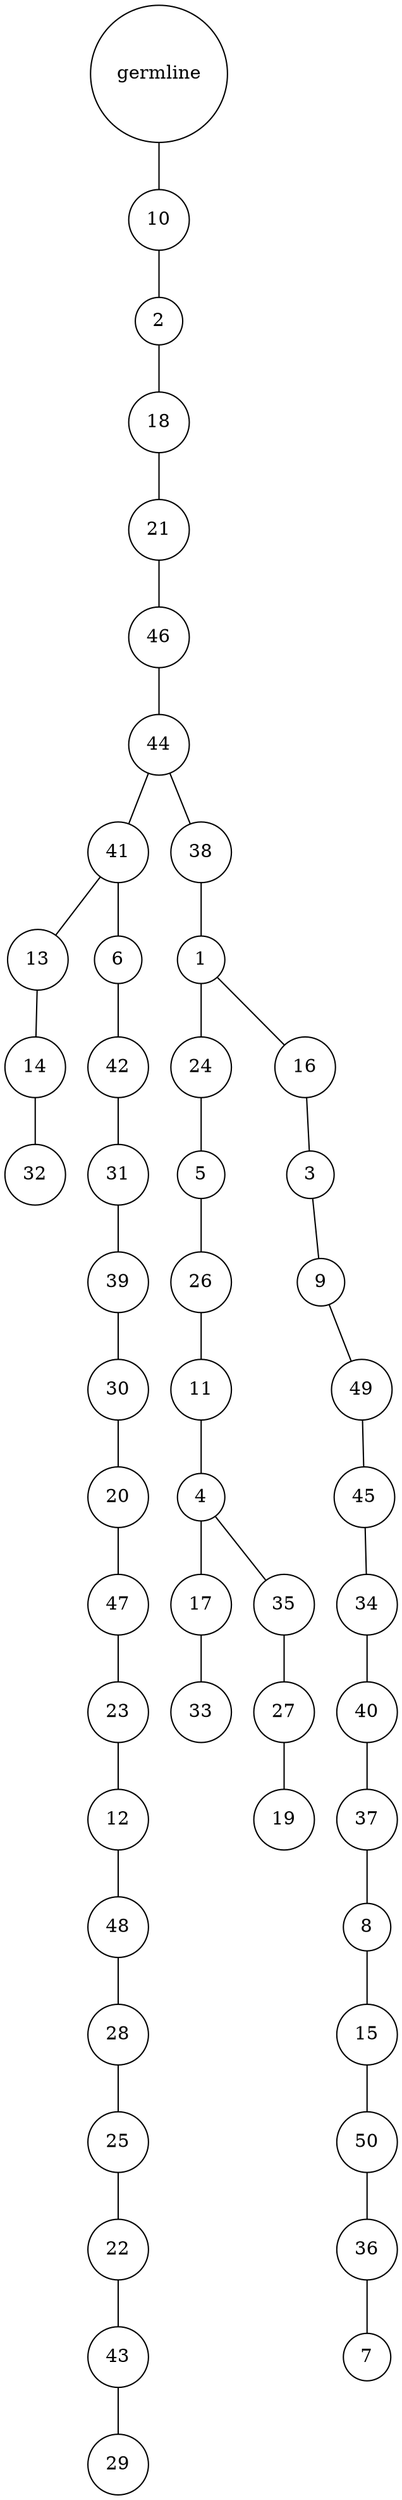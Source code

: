 graph {
	rankdir=UD;
	splines=line;
	node [shape=circle]
	"0x7f9d356b0bb0" [label="germline"];
	"0x7f9d356b0be0" [label="10"];
	"0x7f9d356b0bb0" -- "0x7f9d356b0be0" ;
	"0x7f9d356b0c10" [label="2"];
	"0x7f9d356b0be0" -- "0x7f9d356b0c10" ;
	"0x7f9d356b0c40" [label="18"];
	"0x7f9d356b0c10" -- "0x7f9d356b0c40" ;
	"0x7f9d356b0c70" [label="21"];
	"0x7f9d356b0c40" -- "0x7f9d356b0c70" ;
	"0x7f9d356b0ca0" [label="46"];
	"0x7f9d356b0c70" -- "0x7f9d356b0ca0" ;
	"0x7f9d356b0cd0" [label="44"];
	"0x7f9d356b0ca0" -- "0x7f9d356b0cd0" ;
	"0x7f9d356b0d00" [label="41"];
	"0x7f9d356b0cd0" -- "0x7f9d356b0d00" ;
	"0x7f9d356b0d30" [label="13"];
	"0x7f9d356b0d00" -- "0x7f9d356b0d30" ;
	"0x7f9d356b0d60" [label="14"];
	"0x7f9d356b0d30" -- "0x7f9d356b0d60" ;
	"0x7f9d356b0d90" [label="32"];
	"0x7f9d356b0d60" -- "0x7f9d356b0d90" ;
	"0x7f9d356b0dc0" [label="6"];
	"0x7f9d356b0d00" -- "0x7f9d356b0dc0" ;
	"0x7f9d356b0df0" [label="42"];
	"0x7f9d356b0dc0" -- "0x7f9d356b0df0" ;
	"0x7f9d356b0e20" [label="31"];
	"0x7f9d356b0df0" -- "0x7f9d356b0e20" ;
	"0x7f9d356b0e50" [label="39"];
	"0x7f9d356b0e20" -- "0x7f9d356b0e50" ;
	"0x7f9d356b0e80" [label="30"];
	"0x7f9d356b0e50" -- "0x7f9d356b0e80" ;
	"0x7f9d356b0eb0" [label="20"];
	"0x7f9d356b0e80" -- "0x7f9d356b0eb0" ;
	"0x7f9d356b0ee0" [label="47"];
	"0x7f9d356b0eb0" -- "0x7f9d356b0ee0" ;
	"0x7f9d356b0f10" [label="23"];
	"0x7f9d356b0ee0" -- "0x7f9d356b0f10" ;
	"0x7f9d356b0f40" [label="12"];
	"0x7f9d356b0f10" -- "0x7f9d356b0f40" ;
	"0x7f9d356b0f70" [label="48"];
	"0x7f9d356b0f40" -- "0x7f9d356b0f70" ;
	"0x7f9d356b0fa0" [label="28"];
	"0x7f9d356b0f70" -- "0x7f9d356b0fa0" ;
	"0x7f9d356b0fd0" [label="25"];
	"0x7f9d356b0fa0" -- "0x7f9d356b0fd0" ;
	"0x7f9d356bb040" [label="22"];
	"0x7f9d356b0fd0" -- "0x7f9d356bb040" ;
	"0x7f9d356bb070" [label="43"];
	"0x7f9d356bb040" -- "0x7f9d356bb070" ;
	"0x7f9d356bb0a0" [label="29"];
	"0x7f9d356bb070" -- "0x7f9d356bb0a0" ;
	"0x7f9d356bb0d0" [label="38"];
	"0x7f9d356b0cd0" -- "0x7f9d356bb0d0" ;
	"0x7f9d356bb100" [label="1"];
	"0x7f9d356bb0d0" -- "0x7f9d356bb100" ;
	"0x7f9d356bb130" [label="24"];
	"0x7f9d356bb100" -- "0x7f9d356bb130" ;
	"0x7f9d356bb160" [label="5"];
	"0x7f9d356bb130" -- "0x7f9d356bb160" ;
	"0x7f9d356bb190" [label="26"];
	"0x7f9d356bb160" -- "0x7f9d356bb190" ;
	"0x7f9d356bb1c0" [label="11"];
	"0x7f9d356bb190" -- "0x7f9d356bb1c0" ;
	"0x7f9d356bb1f0" [label="4"];
	"0x7f9d356bb1c0" -- "0x7f9d356bb1f0" ;
	"0x7f9d356bb220" [label="17"];
	"0x7f9d356bb1f0" -- "0x7f9d356bb220" ;
	"0x7f9d356bb250" [label="33"];
	"0x7f9d356bb220" -- "0x7f9d356bb250" ;
	"0x7f9d356bb280" [label="35"];
	"0x7f9d356bb1f0" -- "0x7f9d356bb280" ;
	"0x7f9d356bb2b0" [label="27"];
	"0x7f9d356bb280" -- "0x7f9d356bb2b0" ;
	"0x7f9d356bb2e0" [label="19"];
	"0x7f9d356bb2b0" -- "0x7f9d356bb2e0" ;
	"0x7f9d356bb310" [label="16"];
	"0x7f9d356bb100" -- "0x7f9d356bb310" ;
	"0x7f9d356bb340" [label="3"];
	"0x7f9d356bb310" -- "0x7f9d356bb340" ;
	"0x7f9d356bb370" [label="9"];
	"0x7f9d356bb340" -- "0x7f9d356bb370" ;
	"0x7f9d356bb3a0" [label="49"];
	"0x7f9d356bb370" -- "0x7f9d356bb3a0" ;
	"0x7f9d356bb3d0" [label="45"];
	"0x7f9d356bb3a0" -- "0x7f9d356bb3d0" ;
	"0x7f9d356bb400" [label="34"];
	"0x7f9d356bb3d0" -- "0x7f9d356bb400" ;
	"0x7f9d356bb430" [label="40"];
	"0x7f9d356bb400" -- "0x7f9d356bb430" ;
	"0x7f9d356bb460" [label="37"];
	"0x7f9d356bb430" -- "0x7f9d356bb460" ;
	"0x7f9d356bb490" [label="8"];
	"0x7f9d356bb460" -- "0x7f9d356bb490" ;
	"0x7f9d356bb4c0" [label="15"];
	"0x7f9d356bb490" -- "0x7f9d356bb4c0" ;
	"0x7f9d356bb4f0" [label="50"];
	"0x7f9d356bb4c0" -- "0x7f9d356bb4f0" ;
	"0x7f9d356bb520" [label="36"];
	"0x7f9d356bb4f0" -- "0x7f9d356bb520" ;
	"0x7f9d356bb550" [label="7"];
	"0x7f9d356bb520" -- "0x7f9d356bb550" ;
}

